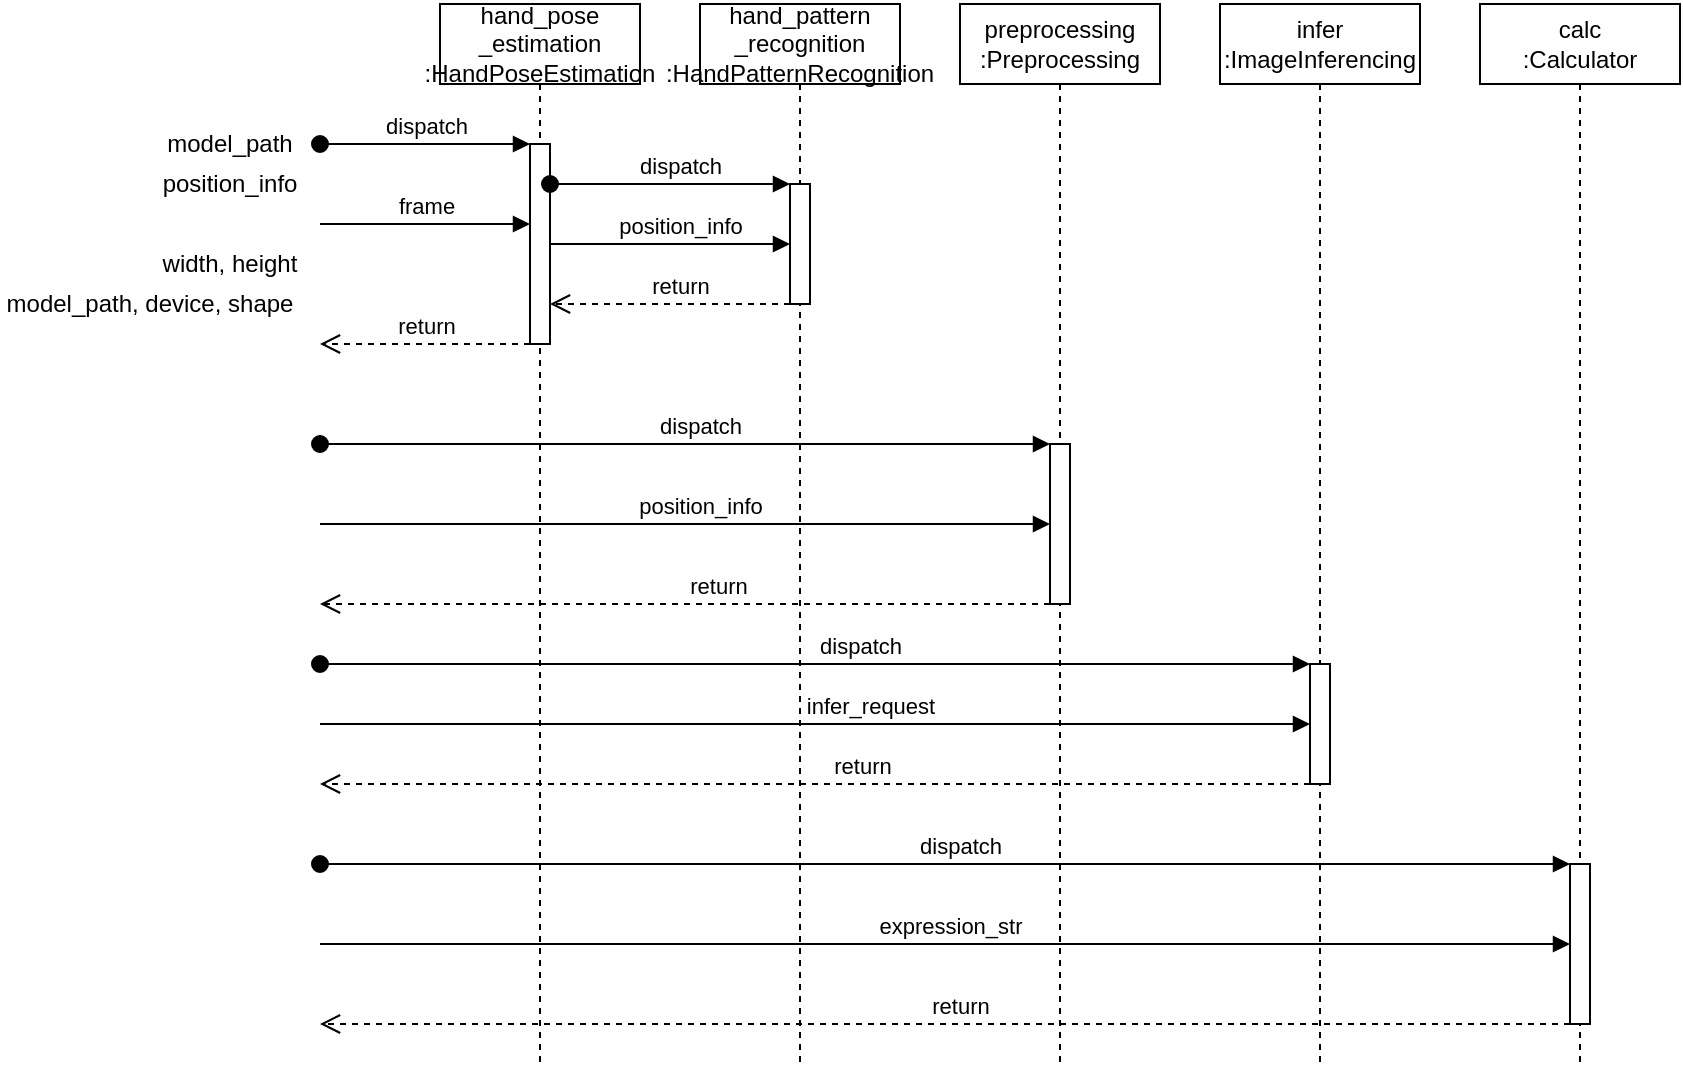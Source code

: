 <mxfile version="22.1.4" type="github">
  <diagram name="Page-1" id="2YBvvXClWsGukQMizWep">
    <mxGraphModel dx="1476" dy="689" grid="1" gridSize="10" guides="1" tooltips="1" connect="1" arrows="1" fold="1" page="1" pageScale="1" pageWidth="850" pageHeight="1100" math="0" shadow="0">
      <root>
        <mxCell id="0" />
        <mxCell id="1" parent="0" />
        <mxCell id="aM9ryv3xv72pqoxQDRHE-1" value="&lt;div&gt;hand_pose&lt;/div&gt;&lt;div&gt;_estimation&lt;/div&gt;&lt;div&gt;:HandPoseEstimation&lt;br&gt;&lt;/div&gt;" style="shape=umlLifeline;perimeter=lifelinePerimeter;whiteSpace=wrap;html=1;container=0;dropTarget=0;collapsible=0;recursiveResize=0;outlineConnect=0;portConstraint=eastwest;newEdgeStyle={&quot;edgeStyle&quot;:&quot;elbowEdgeStyle&quot;,&quot;elbow&quot;:&quot;vertical&quot;,&quot;curved&quot;:0,&quot;rounded&quot;:0};" parent="1" vertex="1">
          <mxGeometry x="40" y="30" width="100" height="530" as="geometry" />
        </mxCell>
        <mxCell id="aM9ryv3xv72pqoxQDRHE-2" value="" style="html=1;points=[];perimeter=orthogonalPerimeter;outlineConnect=0;targetShapes=umlLifeline;portConstraint=eastwest;newEdgeStyle={&quot;edgeStyle&quot;:&quot;elbowEdgeStyle&quot;,&quot;elbow&quot;:&quot;vertical&quot;,&quot;curved&quot;:0,&quot;rounded&quot;:0};" parent="aM9ryv3xv72pqoxQDRHE-1" vertex="1">
          <mxGeometry x="45" y="70" width="10" height="100" as="geometry" />
        </mxCell>
        <mxCell id="aM9ryv3xv72pqoxQDRHE-3" value="dispatch" style="html=1;verticalAlign=bottom;startArrow=oval;endArrow=block;startSize=8;edgeStyle=elbowEdgeStyle;elbow=vertical;curved=0;rounded=0;" parent="aM9ryv3xv72pqoxQDRHE-1" target="aM9ryv3xv72pqoxQDRHE-2" edge="1">
          <mxGeometry relative="1" as="geometry">
            <mxPoint x="-60" y="70" as="sourcePoint" />
          </mxGeometry>
        </mxCell>
        <mxCell id="aM9ryv3xv72pqoxQDRHE-5" value="&lt;div&gt;hand_pattern&lt;/div&gt;&lt;div&gt;_recognition&lt;/div&gt;&lt;div&gt;:HandPatternRecognition&lt;br&gt;&lt;/div&gt;" style="shape=umlLifeline;perimeter=lifelinePerimeter;whiteSpace=wrap;html=1;container=0;dropTarget=0;collapsible=0;recursiveResize=0;outlineConnect=0;portConstraint=eastwest;newEdgeStyle={&quot;edgeStyle&quot;:&quot;elbowEdgeStyle&quot;,&quot;elbow&quot;:&quot;vertical&quot;,&quot;curved&quot;:0,&quot;rounded&quot;:0};" parent="1" vertex="1">
          <mxGeometry x="170" y="30" width="100" height="530" as="geometry" />
        </mxCell>
        <mxCell id="aM9ryv3xv72pqoxQDRHE-6" value="" style="html=1;points=[];perimeter=orthogonalPerimeter;outlineConnect=0;targetShapes=umlLifeline;portConstraint=eastwest;newEdgeStyle={&quot;edgeStyle&quot;:&quot;elbowEdgeStyle&quot;,&quot;elbow&quot;:&quot;vertical&quot;,&quot;curved&quot;:0,&quot;rounded&quot;:0};" parent="aM9ryv3xv72pqoxQDRHE-5" vertex="1">
          <mxGeometry x="45" y="90" width="10" height="60" as="geometry" />
        </mxCell>
        <mxCell id="aM9ryv3xv72pqoxQDRHE-8" value="return" style="html=1;verticalAlign=bottom;endArrow=open;dashed=1;endSize=8;edgeStyle=elbowEdgeStyle;elbow=vertical;curved=0;rounded=0;" parent="1" source="aM9ryv3xv72pqoxQDRHE-6" target="aM9ryv3xv72pqoxQDRHE-2" edge="1">
          <mxGeometry x="-0.083" relative="1" as="geometry">
            <mxPoint x="100" y="420" as="targetPoint" />
            <Array as="points">
              <mxPoint x="160" y="180" />
            </Array>
            <mxPoint x="220" y="420" as="sourcePoint" />
            <mxPoint as="offset" />
          </mxGeometry>
        </mxCell>
        <mxCell id="aM9ryv3xv72pqoxQDRHE-9" value="frame" style="html=1;verticalAlign=bottom;endArrow=block;edgeStyle=elbowEdgeStyle;elbow=vertical;curved=0;rounded=0;" parent="1" edge="1">
          <mxGeometry relative="1" as="geometry">
            <mxPoint x="-20" y="140" as="sourcePoint" />
            <Array as="points" />
            <mxPoint x="85" y="140" as="targetPoint" />
          </mxGeometry>
        </mxCell>
        <mxCell id="aM9ryv3xv72pqoxQDRHE-10" value="return" style="html=1;verticalAlign=bottom;endArrow=open;dashed=1;endSize=8;edgeStyle=elbowEdgeStyle;elbow=vertical;curved=0;rounded=0;" parent="1" source="f3Q6CVKcWDMHOYBkH64n-4" edge="1">
          <mxGeometry x="-0.091" relative="1" as="geometry">
            <mxPoint x="-20" y="330" as="targetPoint" />
            <Array as="points">
              <mxPoint x="300" y="330" />
            </Array>
            <mxPoint x="345" y="400" as="sourcePoint" />
            <mxPoint as="offset" />
          </mxGeometry>
        </mxCell>
        <mxCell id="f3Q6CVKcWDMHOYBkH64n-1" value="&lt;div&gt;calc&lt;/div&gt;&lt;div&gt;:Calculator&lt;/div&gt;" style="shape=umlLifeline;perimeter=lifelinePerimeter;whiteSpace=wrap;html=1;container=0;dropTarget=0;collapsible=0;recursiveResize=0;outlineConnect=0;portConstraint=eastwest;newEdgeStyle={&quot;edgeStyle&quot;:&quot;elbowEdgeStyle&quot;,&quot;elbow&quot;:&quot;vertical&quot;,&quot;curved&quot;:0,&quot;rounded&quot;:0};" vertex="1" parent="1">
          <mxGeometry x="560" y="30" width="100" height="530" as="geometry" />
        </mxCell>
        <mxCell id="f3Q6CVKcWDMHOYBkH64n-2" value="" style="html=1;points=[];perimeter=orthogonalPerimeter;outlineConnect=0;targetShapes=umlLifeline;portConstraint=eastwest;newEdgeStyle={&quot;edgeStyle&quot;:&quot;elbowEdgeStyle&quot;,&quot;elbow&quot;:&quot;vertical&quot;,&quot;curved&quot;:0,&quot;rounded&quot;:0};" vertex="1" parent="f3Q6CVKcWDMHOYBkH64n-1">
          <mxGeometry x="45" y="430" width="10" height="80" as="geometry" />
        </mxCell>
        <mxCell id="f3Q6CVKcWDMHOYBkH64n-29" value="return" style="html=1;verticalAlign=bottom;endArrow=open;dashed=1;endSize=8;edgeStyle=elbowEdgeStyle;elbow=vertical;curved=0;rounded=0;" edge="1" parent="f3Q6CVKcWDMHOYBkH64n-1" source="f3Q6CVKcWDMHOYBkH64n-2">
          <mxGeometry x="-0.024" relative="1" as="geometry">
            <mxPoint x="-580" y="510" as="targetPoint" />
            <Array as="points">
              <mxPoint x="-30" y="510" />
            </Array>
            <mxPoint x="-90" y="340" as="sourcePoint" />
            <mxPoint as="offset" />
          </mxGeometry>
        </mxCell>
        <mxCell id="f3Q6CVKcWDMHOYBkH64n-3" value="&lt;div&gt;preprocessing&lt;/div&gt;:Preprocessing" style="shape=umlLifeline;perimeter=lifelinePerimeter;whiteSpace=wrap;html=1;container=0;dropTarget=0;collapsible=0;recursiveResize=0;outlineConnect=0;portConstraint=eastwest;newEdgeStyle={&quot;edgeStyle&quot;:&quot;elbowEdgeStyle&quot;,&quot;elbow&quot;:&quot;vertical&quot;,&quot;curved&quot;:0,&quot;rounded&quot;:0};" vertex="1" parent="1">
          <mxGeometry x="300" y="30" width="100" height="530" as="geometry" />
        </mxCell>
        <mxCell id="f3Q6CVKcWDMHOYBkH64n-4" value="" style="html=1;points=[];perimeter=orthogonalPerimeter;outlineConnect=0;targetShapes=umlLifeline;portConstraint=eastwest;newEdgeStyle={&quot;edgeStyle&quot;:&quot;elbowEdgeStyle&quot;,&quot;elbow&quot;:&quot;vertical&quot;,&quot;curved&quot;:0,&quot;rounded&quot;:0};" vertex="1" parent="f3Q6CVKcWDMHOYBkH64n-3">
          <mxGeometry x="45" y="220" width="10" height="80" as="geometry" />
        </mxCell>
        <mxCell id="f3Q6CVKcWDMHOYBkH64n-6" value="&lt;div&gt;infer&lt;/div&gt;&lt;div&gt;:ImageInferencing&lt;br&gt;&lt;/div&gt;" style="shape=umlLifeline;perimeter=lifelinePerimeter;whiteSpace=wrap;html=1;container=0;dropTarget=0;collapsible=0;recursiveResize=0;outlineConnect=0;portConstraint=eastwest;newEdgeStyle={&quot;edgeStyle&quot;:&quot;elbowEdgeStyle&quot;,&quot;elbow&quot;:&quot;vertical&quot;,&quot;curved&quot;:0,&quot;rounded&quot;:0};" vertex="1" parent="1">
          <mxGeometry x="430" y="30" width="100" height="530" as="geometry" />
        </mxCell>
        <mxCell id="f3Q6CVKcWDMHOYBkH64n-7" value="" style="html=1;points=[];perimeter=orthogonalPerimeter;outlineConnect=0;targetShapes=umlLifeline;portConstraint=eastwest;newEdgeStyle={&quot;edgeStyle&quot;:&quot;elbowEdgeStyle&quot;,&quot;elbow&quot;:&quot;vertical&quot;,&quot;curved&quot;:0,&quot;rounded&quot;:0};" vertex="1" parent="f3Q6CVKcWDMHOYBkH64n-6">
          <mxGeometry x="45" y="330" width="10" height="60" as="geometry" />
        </mxCell>
        <mxCell id="f3Q6CVKcWDMHOYBkH64n-11" value="dispatch" style="html=1;verticalAlign=bottom;startArrow=oval;endArrow=block;startSize=8;edgeStyle=elbowEdgeStyle;elbow=vertical;curved=0;rounded=0;" edge="1" parent="1" source="aM9ryv3xv72pqoxQDRHE-2" target="aM9ryv3xv72pqoxQDRHE-6">
          <mxGeometry x="0.083" relative="1" as="geometry">
            <mxPoint x="-20" y="120" as="sourcePoint" />
            <mxPoint x="202.5" y="120" as="targetPoint" />
            <Array as="points">
              <mxPoint x="97.5" y="120" />
            </Array>
            <mxPoint as="offset" />
          </mxGeometry>
        </mxCell>
        <mxCell id="f3Q6CVKcWDMHOYBkH64n-13" value="dispatch" style="html=1;verticalAlign=bottom;startArrow=oval;endArrow=block;startSize=8;edgeStyle=elbowEdgeStyle;elbow=vertical;curved=0;rounded=0;" edge="1" parent="1" target="f3Q6CVKcWDMHOYBkH64n-2">
          <mxGeometry x="0.024" relative="1" as="geometry">
            <mxPoint x="-20" y="460" as="sourcePoint" />
            <mxPoint x="335" y="140" as="targetPoint" />
            <Array as="points">
              <mxPoint x="300" y="460" />
            </Array>
            <mxPoint as="offset" />
          </mxGeometry>
        </mxCell>
        <mxCell id="f3Q6CVKcWDMHOYBkH64n-17" value="dispatch" style="html=1;verticalAlign=bottom;startArrow=oval;endArrow=block;startSize=8;edgeStyle=elbowEdgeStyle;elbow=vertical;curved=0;rounded=0;" edge="1" parent="1" target="f3Q6CVKcWDMHOYBkH64n-4">
          <mxGeometry x="0.041" relative="1" as="geometry">
            <mxPoint x="-20" y="250" as="sourcePoint" />
            <mxPoint x="355" y="130" as="targetPoint" />
            <Array as="points">
              <mxPoint x="170" y="250" />
            </Array>
            <mxPoint as="offset" />
          </mxGeometry>
        </mxCell>
        <mxCell id="f3Q6CVKcWDMHOYBkH64n-19" value="dispatch" style="html=1;verticalAlign=bottom;startArrow=oval;endArrow=block;startSize=8;edgeStyle=elbowEdgeStyle;elbow=vertical;curved=0;rounded=0;" edge="1" parent="1" target="f3Q6CVKcWDMHOYBkH64n-7">
          <mxGeometry x="0.091" relative="1" as="geometry">
            <mxPoint x="-20" y="360" as="sourcePoint" />
            <mxPoint x="575" y="190" as="targetPoint" />
            <Array as="points">
              <mxPoint x="450" y="360" />
            </Array>
            <mxPoint as="offset" />
          </mxGeometry>
        </mxCell>
        <mxCell id="f3Q6CVKcWDMHOYBkH64n-20" value="model_path" style="text;html=1;strokeColor=none;fillColor=none;align=center;verticalAlign=middle;whiteSpace=wrap;rounded=0;" vertex="1" parent="1">
          <mxGeometry x="-90" y="90" width="50" height="20" as="geometry" />
        </mxCell>
        <mxCell id="f3Q6CVKcWDMHOYBkH64n-22" value="position_info" style="text;html=1;strokeColor=none;fillColor=none;align=center;verticalAlign=middle;whiteSpace=wrap;rounded=0;" vertex="1" parent="1">
          <mxGeometry x="-90" y="110" width="50" height="20" as="geometry" />
        </mxCell>
        <mxCell id="f3Q6CVKcWDMHOYBkH64n-23" value="model_path, device, shape" style="text;html=1;strokeColor=none;fillColor=none;align=center;verticalAlign=middle;whiteSpace=wrap;rounded=0;" vertex="1" parent="1">
          <mxGeometry x="-180" y="170" width="150" height="20" as="geometry" />
        </mxCell>
        <mxCell id="f3Q6CVKcWDMHOYBkH64n-24" value="width, height" style="text;html=1;strokeColor=none;fillColor=none;align=center;verticalAlign=middle;whiteSpace=wrap;rounded=0;" vertex="1" parent="1">
          <mxGeometry x="-100" y="150" width="70" height="20" as="geometry" />
        </mxCell>
        <mxCell id="f3Q6CVKcWDMHOYBkH64n-26" value="position_info" style="html=1;verticalAlign=bottom;endArrow=block;edgeStyle=elbowEdgeStyle;elbow=vertical;curved=0;rounded=0;" edge="1" parent="1" source="aM9ryv3xv72pqoxQDRHE-2" target="aM9ryv3xv72pqoxQDRHE-6">
          <mxGeometry x="0.083" relative="1" as="geometry">
            <mxPoint x="-20" y="150" as="sourcePoint" />
            <Array as="points">
              <mxPoint x="100" y="150" />
            </Array>
            <mxPoint x="155" y="240" as="targetPoint" />
            <mxPoint as="offset" />
          </mxGeometry>
        </mxCell>
        <mxCell id="f3Q6CVKcWDMHOYBkH64n-27" value="position_info" style="html=1;verticalAlign=bottom;endArrow=block;edgeStyle=elbowEdgeStyle;elbow=vertical;curved=0;rounded=0;" edge="1" parent="1" target="f3Q6CVKcWDMHOYBkH64n-4">
          <mxGeometry x="0.041" relative="1" as="geometry">
            <mxPoint x="-20" y="290" as="sourcePoint" />
            <Array as="points">
              <mxPoint x="170" y="290" />
            </Array>
            <mxPoint x="195" y="549" as="targetPoint" />
            <mxPoint as="offset" />
          </mxGeometry>
        </mxCell>
        <mxCell id="f3Q6CVKcWDMHOYBkH64n-30" value="return" style="html=1;verticalAlign=bottom;endArrow=open;dashed=1;endSize=8;edgeStyle=elbowEdgeStyle;elbow=vertical;curved=0;rounded=0;" edge="1" parent="1" source="f3Q6CVKcWDMHOYBkH64n-7">
          <mxGeometry x="-0.093" relative="1" as="geometry">
            <mxPoint x="-20" y="420" as="targetPoint" />
            <Array as="points">
              <mxPoint x="420" y="420" />
            </Array>
            <mxPoint x="470" y="340" as="sourcePoint" />
            <mxPoint as="offset" />
          </mxGeometry>
        </mxCell>
        <mxCell id="f3Q6CVKcWDMHOYBkH64n-31" value="expression_str" style="html=1;verticalAlign=bottom;endArrow=block;edgeStyle=elbowEdgeStyle;elbow=vertical;curved=0;rounded=0;" edge="1" parent="1" target="f3Q6CVKcWDMHOYBkH64n-2">
          <mxGeometry x="0.008" relative="1" as="geometry">
            <mxPoint x="-20" y="500" as="sourcePoint" />
            <Array as="points">
              <mxPoint x="290" y="500" />
            </Array>
            <mxPoint x="475" y="290" as="targetPoint" />
            <mxPoint as="offset" />
          </mxGeometry>
        </mxCell>
        <mxCell id="f3Q6CVKcWDMHOYBkH64n-32" value="return" style="html=1;verticalAlign=bottom;endArrow=open;dashed=1;endSize=8;edgeStyle=elbowEdgeStyle;elbow=vertical;curved=0;rounded=0;" edge="1" parent="1" source="aM9ryv3xv72pqoxQDRHE-2">
          <mxGeometry relative="1" as="geometry">
            <mxPoint x="-20" y="200" as="targetPoint" />
            <Array as="points">
              <mxPoint x="70" y="200" />
            </Array>
            <mxPoint x="80" y="290" as="sourcePoint" />
          </mxGeometry>
        </mxCell>
        <mxCell id="f3Q6CVKcWDMHOYBkH64n-33" value="infer_request" style="html=1;verticalAlign=bottom;endArrow=block;edgeStyle=elbowEdgeStyle;elbow=vertical;curved=0;rounded=0;" edge="1" parent="1" target="f3Q6CVKcWDMHOYBkH64n-7">
          <mxGeometry x="0.109" relative="1" as="geometry">
            <mxPoint x="-20" y="390" as="sourcePoint" />
            <Array as="points" />
            <mxPoint x="605" y="390" as="targetPoint" />
            <mxPoint as="offset" />
          </mxGeometry>
        </mxCell>
      </root>
    </mxGraphModel>
  </diagram>
</mxfile>
